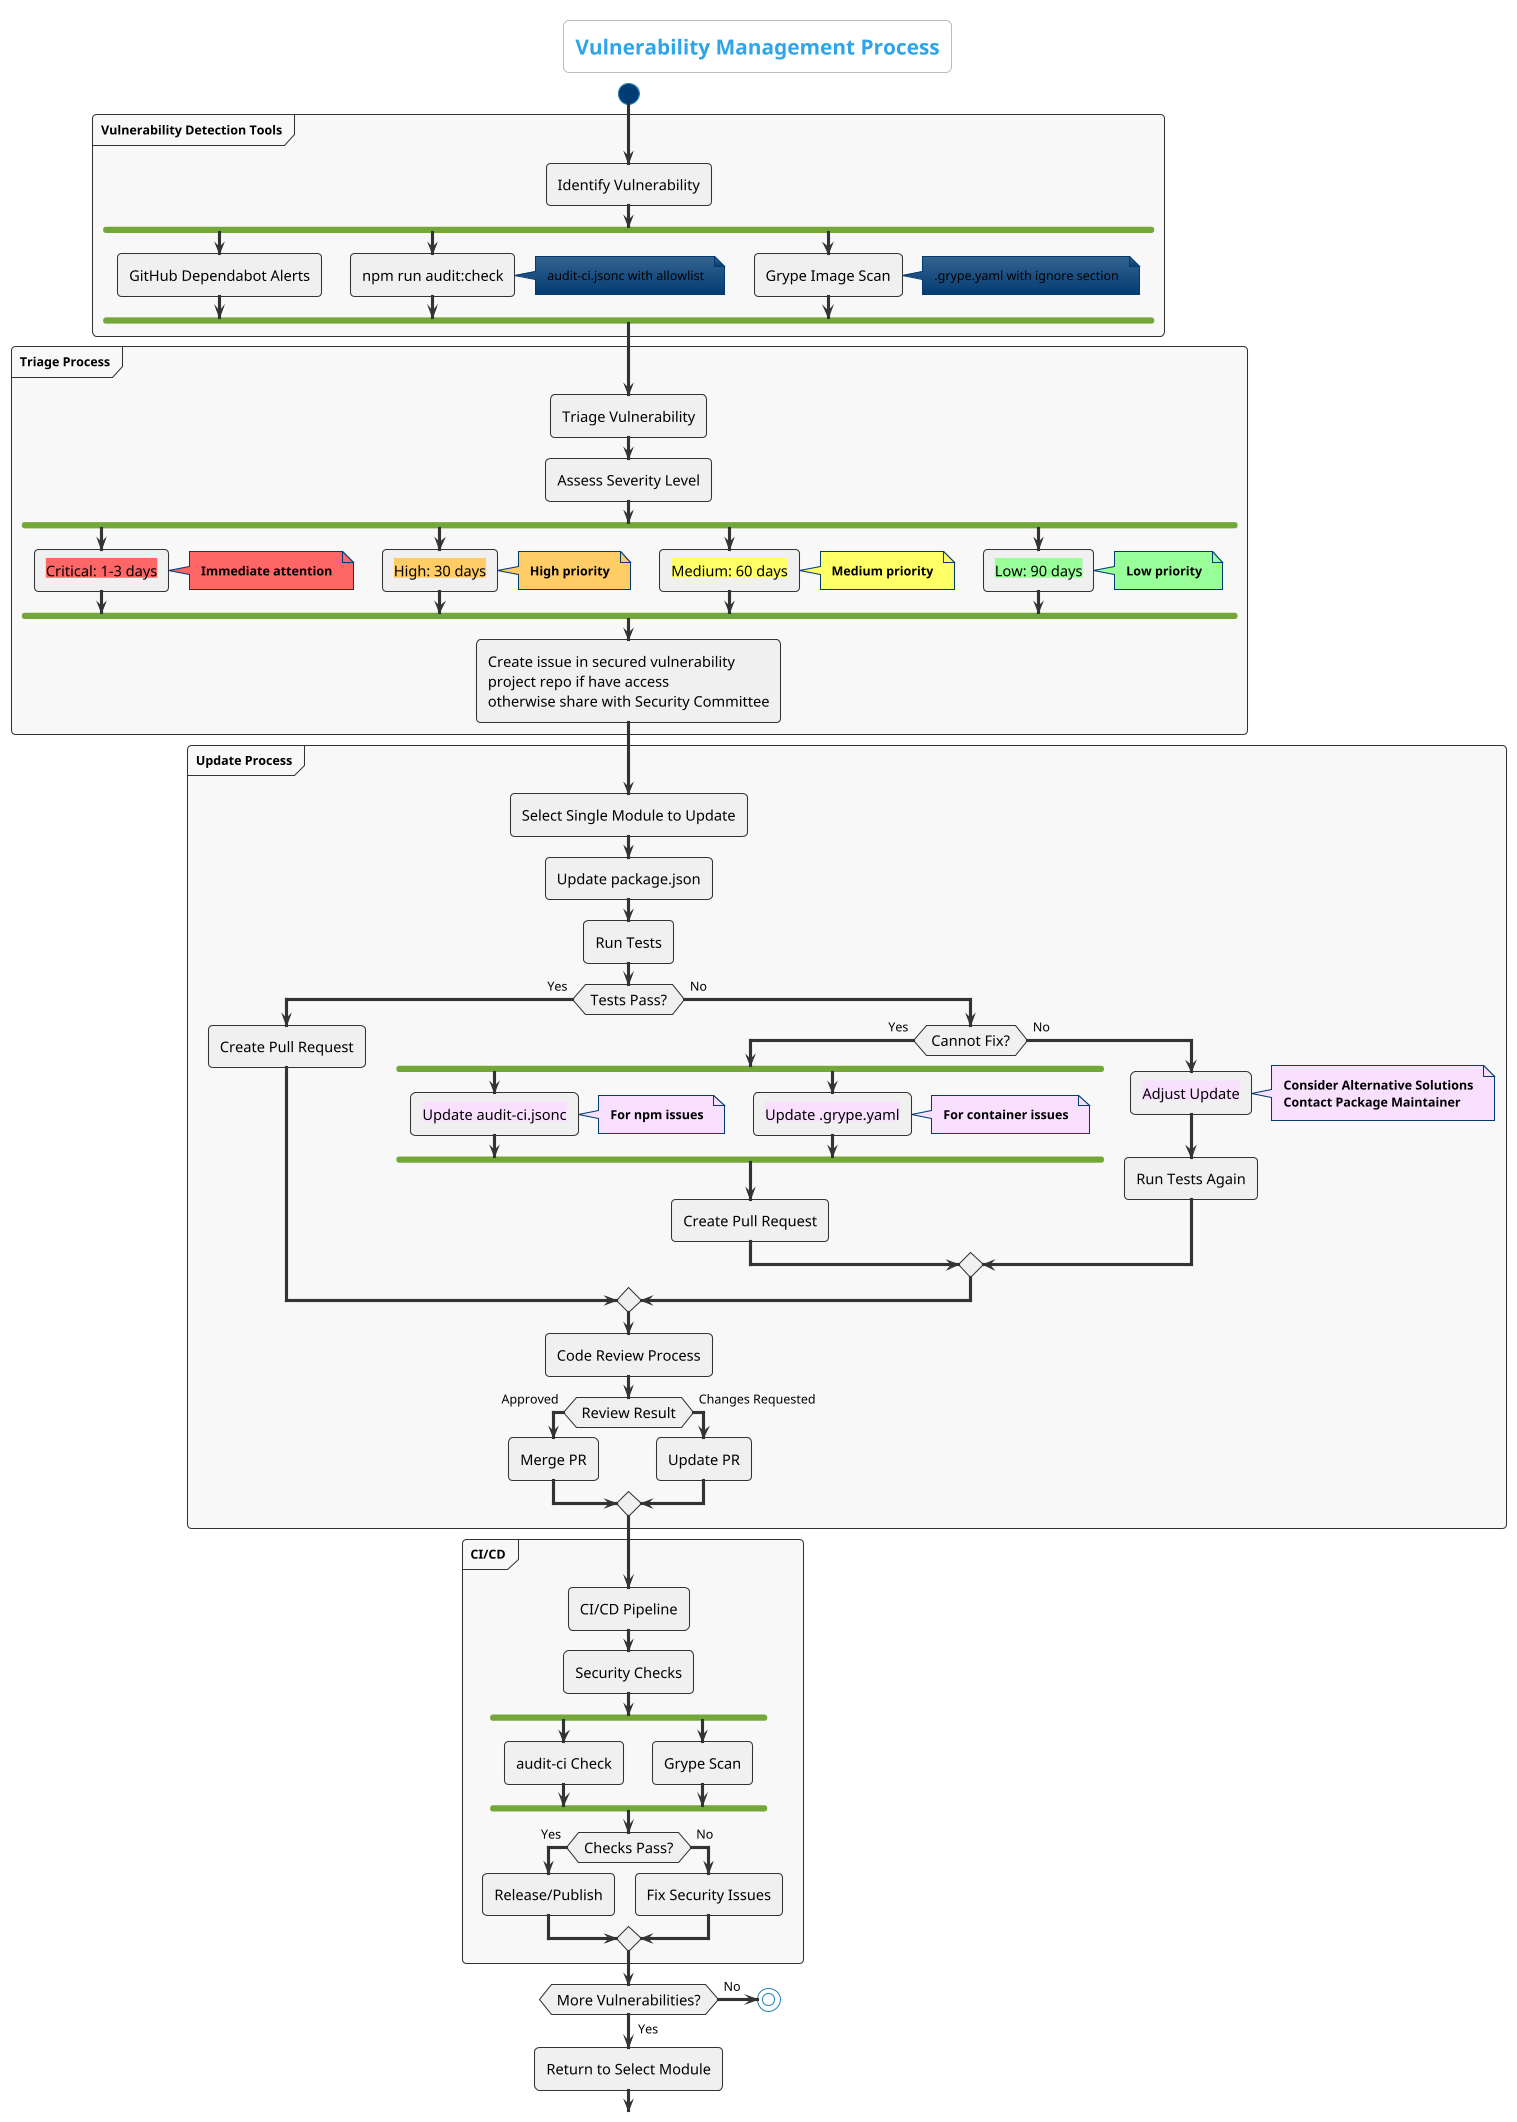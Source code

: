 @startuml vulnerability-management-process
!theme cerulean

skinparam ActivityBackgroundColor #f0f0f0
skinparam ActivityBorderColor #333333
skinparam ArrowColor #333333
skinparam backgroundColor white
skinparam ActivityFontColor black
skinparam ActivityFontSize 14
skinparam noteFontColor black
skinparam ArrowFontColor black
skinparam PartitionFontColor #000000
skinparam PartitionFontStyle bold
skinparam PartitionBorderColor #333333
skinparam PartitionBackgroundColor #f8f8f8

title Vulnerability Management Process

start

partition "Vulnerability Detection Tools" {
  :Identify Vulnerability;
  fork
    :GitHub Dependabot Alerts;
  fork again
    :npm run audit:check;
    note right: audit-ci.jsonc with allowlist
  fork again
    :Grype Image Scan;
    note right: .grype.yaml with ignore section
  end fork
}

partition "Triage Process" {
  :Triage Vulnerability;
  :Assess Severity Level;
  fork
    :<back:#FF6666>Critical: 1-3 days</back>;
    note right #FF6666: <b><color:black>Immediate attention</color></b>
  fork again
    :<back:#FFCC66>High: 30 days</back>;
    note right #FFCC66: <b><color:black>High priority</color></b>
  fork again
    :<back:#FFFF66>Medium: 60 days</back>;
    note right #FFFF66: <b><color:black>Medium priority</color></b>
  fork again
    :<back:#99FF99>Low: 90 days</back>;
    note right #99FF99: <b><color:black>Low priority</color></b>
  end fork
  :Create issue in secured vulnerability\nproject repo if have access\notherwise share with Security Committee;
}

partition "Update Process" {
  :Select Single Module to Update;
  :Update package.json;
  :Run Tests;
  if (Tests Pass?) then (Yes)
    :Create Pull Request;
  else (No)
    if (Cannot Fix?) then (Yes)
      fork
        :<back:#F9E0FF>Update audit-ci.jsonc</back>;
        note right #F9E0FF: <b><color:black>For npm issues</color></b>
      fork again
        :<back:#F9E0FF>Update .grype.yaml</back>;
        note right #F9E0FF: <b><color:black>For container issues</color></b>
      end fork
      :Create Pull Request;
    else (No)
      :<back:#F9E0FF>Adjust Update</back>;
      note right #F9E0FF
        <b><color:black>Consider Alternative Solutions</color></b>
        <b><color:black>Contact Package Maintainer</color></b>
      end note
      :Run Tests Again;
    endif
  endif
  :Code Review Process;
  if (Review Result) then (Approved)
    :Merge PR;
  else (Changes Requested)
    :Update PR;
  endif
}

partition "CI/CD" {
  :CI/CD Pipeline;
  :Security Checks;
  fork
    :audit-ci Check;
  fork again
    :Grype Scan;
  end fork
  if (Checks Pass?) then (Yes)
    :Release/Publish;
  else (No)
    :Fix Security Issues;
  endif
}

if (More Vulnerabilities?) then (Yes)
  :Return to Select Module;
else (No)
  stop
endif

@enduml 